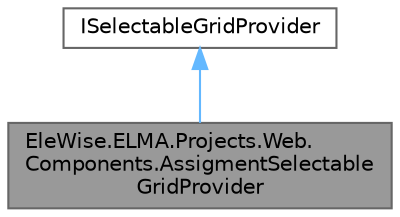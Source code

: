 digraph "EleWise.ELMA.Projects.Web.Components.AssigmentSelectableGridProvider"
{
 // LATEX_PDF_SIZE
  bgcolor="transparent";
  edge [fontname=Helvetica,fontsize=10,labelfontname=Helvetica,labelfontsize=10];
  node [fontname=Helvetica,fontsize=10,shape=box,height=0.2,width=0.4];
  Node1 [id="Node000001",label="EleWise.ELMA.Projects.Web.\lComponents.AssigmentSelectable\lGridProvider",height=0.2,width=0.4,color="gray40", fillcolor="grey60", style="filled", fontcolor="black",tooltip="Провайдер для таблицы выбора задач в Управлении ресурсами"];
  Node2 -> Node1 [id="edge1_Node000001_Node000002",dir="back",color="steelblue1",style="solid",tooltip=" "];
  Node2 [id="Node000002",label="ISelectableGridProvider",height=0.2,width=0.4,color="gray40", fillcolor="white", style="filled",URL="$interface_ele_wise_1_1_e_l_m_a_1_1_b_p_m_1_1_web_1_1_common_1_1_extension_points_1_1_i_selectable_grid_provider.html",tooltip="Провайдер для вывода checkbox в SelectableGrid."];
}
